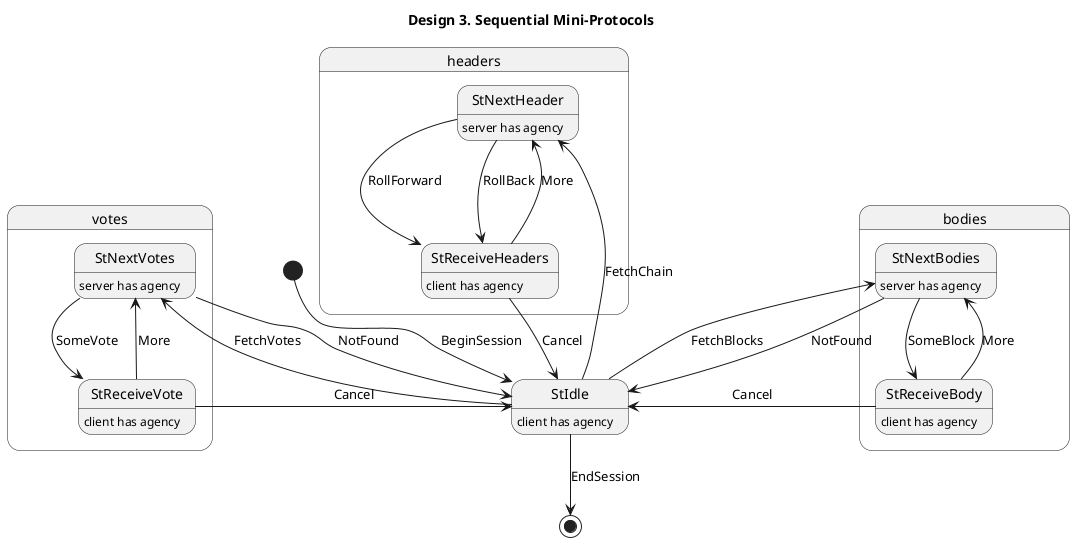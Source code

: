 @startuml
title Design 3. Sequential Mini-Protocols

StIdle : client has agency

[*] --> StIdle : BeginSession
StIdle --> [*] : EndSession

state headers {
  StNextHeader : server has agency
  StReceiveHeaders : client has agency
  StNextHeader --> StReceiveHeaders : RollForward
  StNextHeader --> StReceiveHeaders : RollBack
  StReceiveHeaders --> StNextHeader : More
}
StIdle --> StNextHeader : FetchChain
StReceiveHeaders --> StIdle : Cancel

state votes {
  StNextVotes : server has agency
  StReceiveVote : client has agency
  StNextVotes --> StReceiveVote : SomeVote
  StReceiveVote --> StNextVotes : More
}
StIdle --> StNextVotes : FetchVotes
StNextVotes --> StIdle : NotFound
StReceiveVote --> StIdle : Cancel

state bodies {
  StNextBodies : server has agency
  StReceiveBody : client has agency
  StNextBodies --> StReceiveBody : SomeBlock
  StReceiveBody --> StNextBodies : More
}
StIdle --> StNextBodies : FetchBlocks
StNextBodies --> StIdle : NotFound
StReceiveBody --> StIdle : Cancel

@enduml
